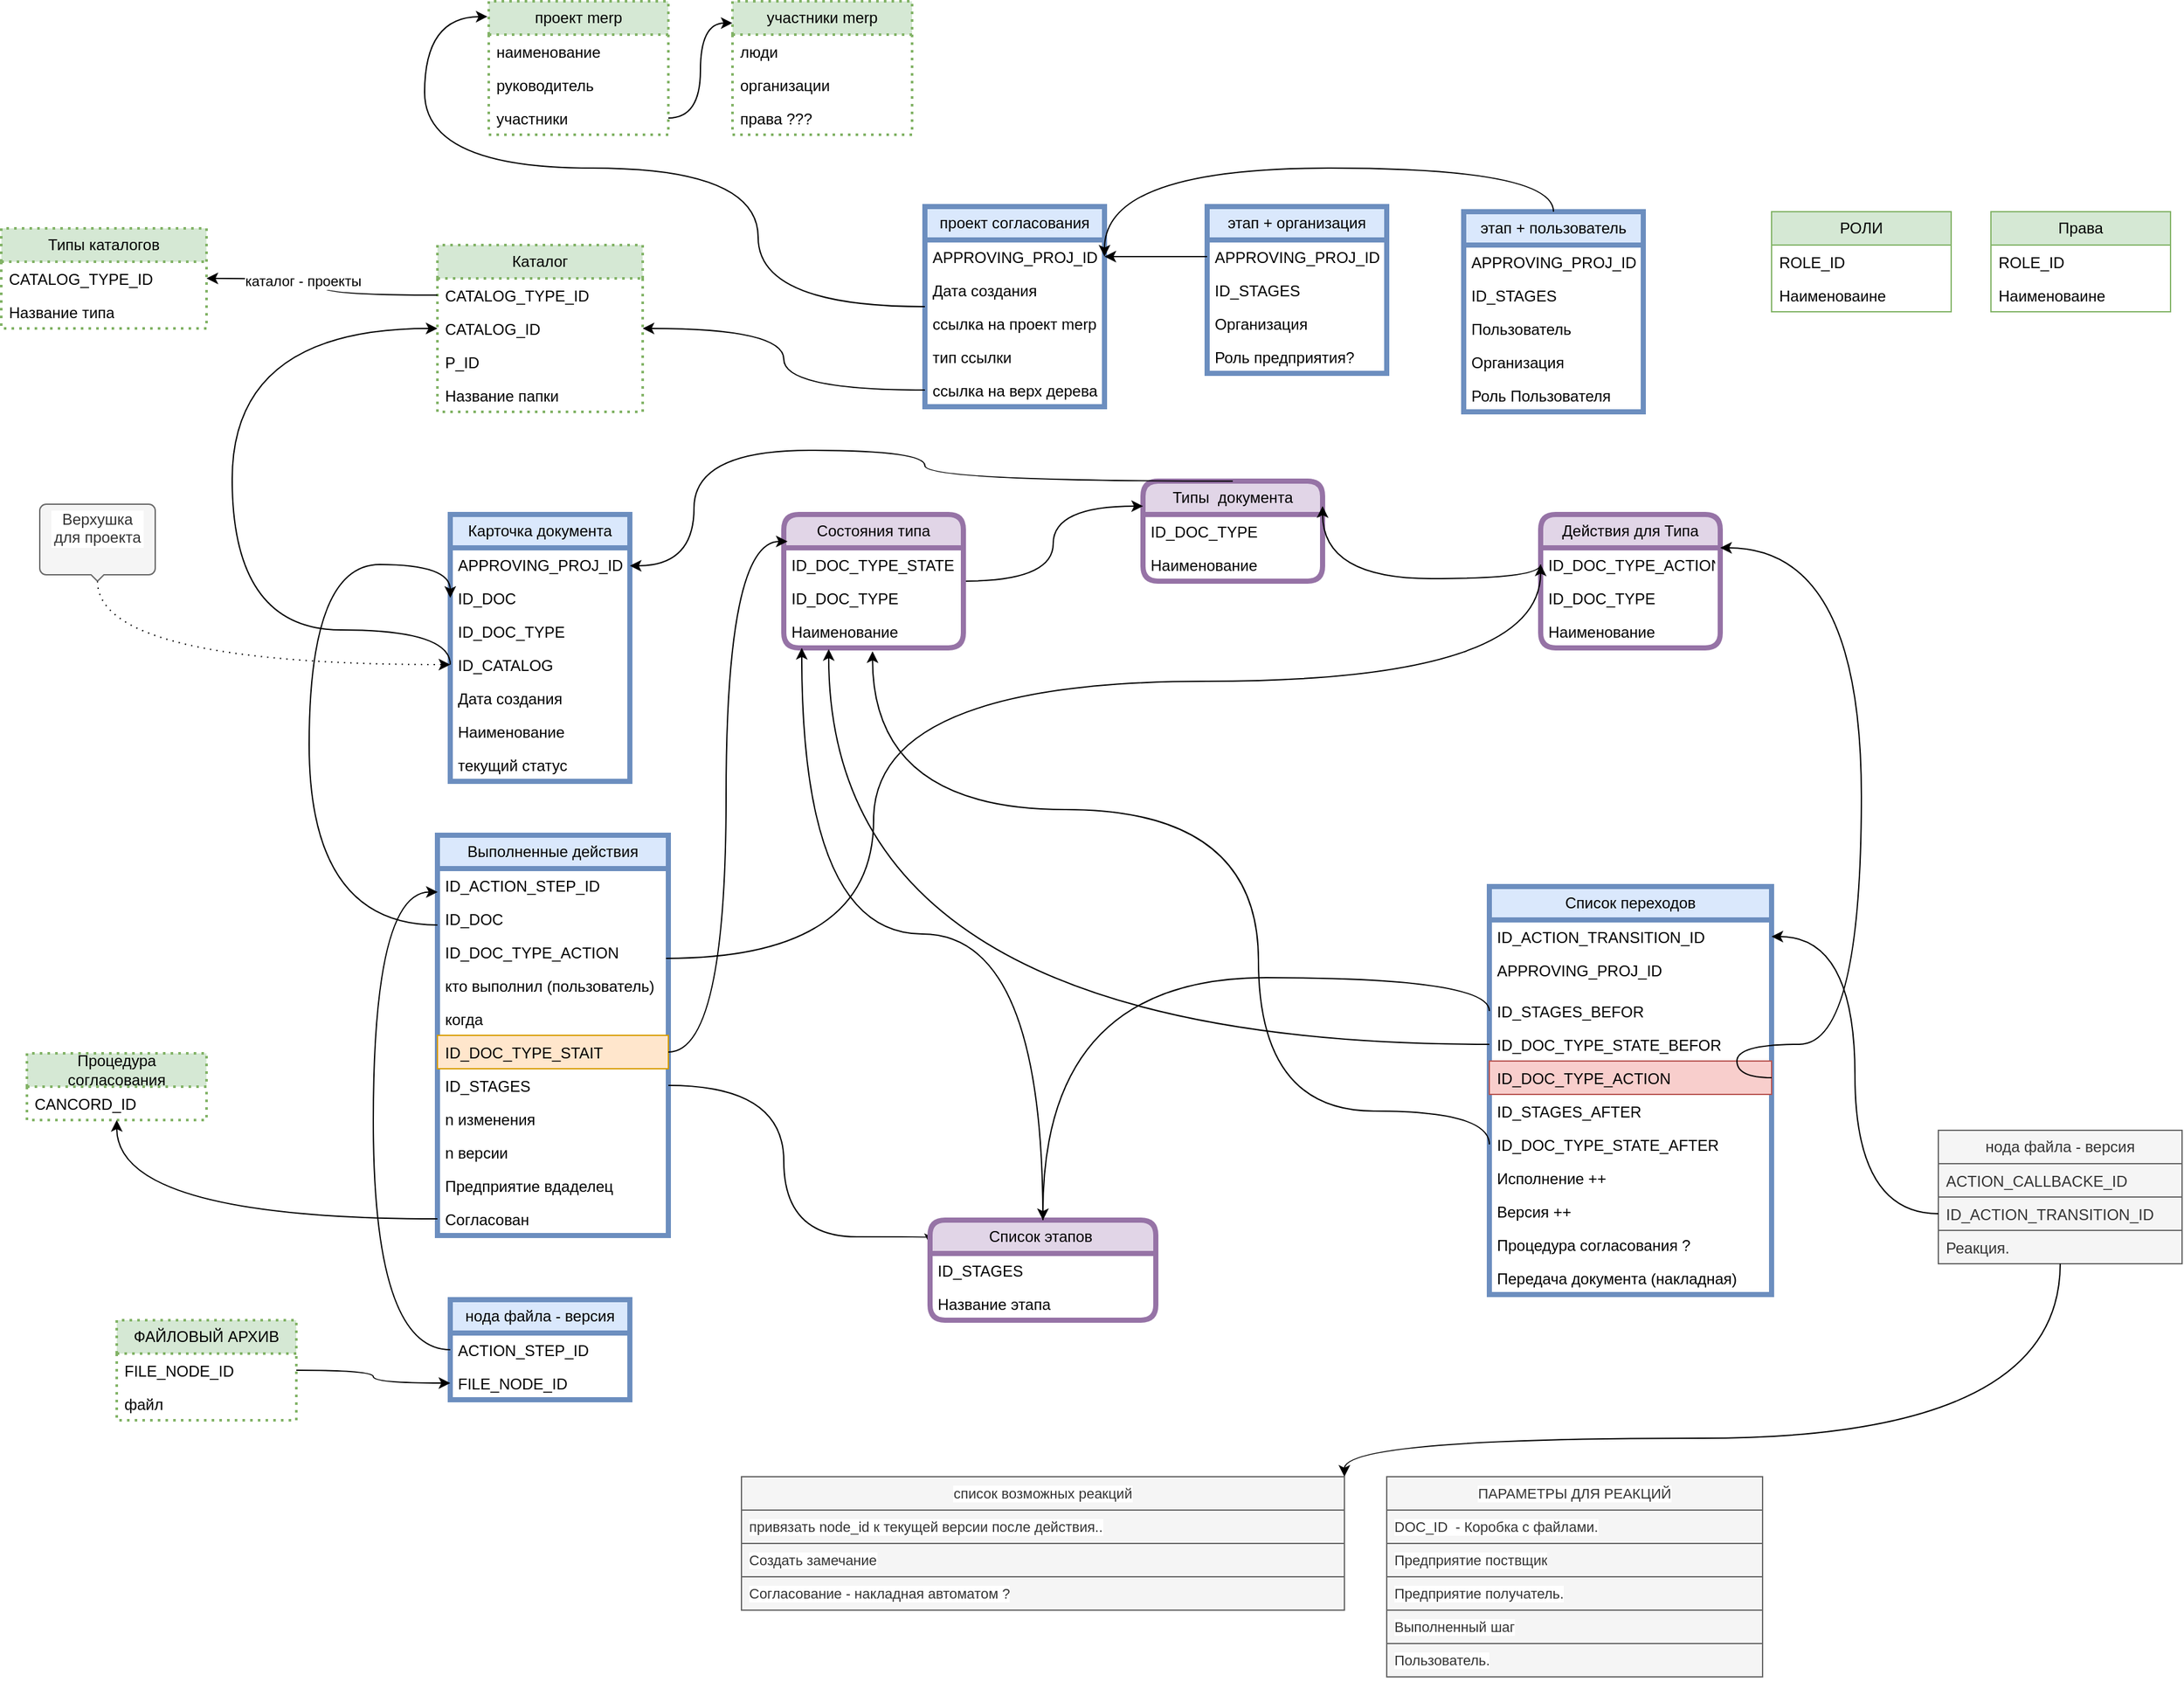 <mxfile version="28.1.0">
  <diagram name="Страница — 1" id="qY-ceY6YsEqjKeT4OjQo">
    <mxGraphModel dx="3615" dy="1526" grid="1" gridSize="10" guides="1" tooltips="1" connect="1" arrows="1" fold="1" page="1" pageScale="1" pageWidth="827" pageHeight="1169" math="0" shadow="0">
      <root>
        <mxCell id="0" />
        <mxCell id="1" parent="0" />
        <mxCell id="eh1QisMZtzwuEmrwzuFO-1" value="проект merp" style="swimlane;fontStyle=0;childLayout=stackLayout;horizontal=1;startSize=26;fillColor=#d5e8d4;horizontalStack=0;resizeParent=1;resizeParentMax=0;resizeLast=0;collapsible=1;marginBottom=0;whiteSpace=wrap;html=1;strokeColor=#82b366;dashed=1;dashPattern=1 2;strokeWidth=2;" parent="1" vertex="1">
          <mxGeometry x="70" y="120" width="140" height="104" as="geometry" />
        </mxCell>
        <mxCell id="eh1QisMZtzwuEmrwzuFO-2" value="наименование" style="text;strokeColor=none;fillColor=none;align=left;verticalAlign=top;spacingLeft=4;spacingRight=4;overflow=hidden;rotatable=0;points=[[0,0.5],[1,0.5]];portConstraint=eastwest;whiteSpace=wrap;html=1;" parent="eh1QisMZtzwuEmrwzuFO-1" vertex="1">
          <mxGeometry y="26" width="140" height="26" as="geometry" />
        </mxCell>
        <mxCell id="eh1QisMZtzwuEmrwzuFO-3" value="руководитель" style="text;strokeColor=none;fillColor=none;align=left;verticalAlign=top;spacingLeft=4;spacingRight=4;overflow=hidden;rotatable=0;points=[[0,0.5],[1,0.5]];portConstraint=eastwest;whiteSpace=wrap;html=1;" parent="eh1QisMZtzwuEmrwzuFO-1" vertex="1">
          <mxGeometry y="52" width="140" height="26" as="geometry" />
        </mxCell>
        <mxCell id="eh1QisMZtzwuEmrwzuFO-4" value="&lt;div&gt;участники&lt;/div&gt;&lt;div&gt;&lt;br&gt;&lt;/div&gt;" style="text;strokeColor=none;fillColor=none;align=left;verticalAlign=top;spacingLeft=4;spacingRight=4;overflow=hidden;rotatable=0;points=[[0,0.5],[1,0.5]];portConstraint=eastwest;whiteSpace=wrap;html=1;" parent="eh1QisMZtzwuEmrwzuFO-1" vertex="1">
          <mxGeometry y="78" width="140" height="26" as="geometry" />
        </mxCell>
        <mxCell id="eh1QisMZtzwuEmrwzuFO-5" value="участники merp" style="swimlane;fontStyle=0;childLayout=stackLayout;horizontal=1;startSize=26;fillColor=#d5e8d4;horizontalStack=0;resizeParent=1;resizeParentMax=0;resizeLast=0;collapsible=1;marginBottom=0;whiteSpace=wrap;html=1;strokeColor=#82b366;dashed=1;dashPattern=1 2;strokeWidth=2;" parent="1" vertex="1">
          <mxGeometry x="260" y="120" width="140" height="104" as="geometry" />
        </mxCell>
        <mxCell id="eh1QisMZtzwuEmrwzuFO-6" value="люди" style="text;strokeColor=none;fillColor=none;align=left;verticalAlign=top;spacingLeft=4;spacingRight=4;overflow=hidden;rotatable=0;points=[[0,0.5],[1,0.5]];portConstraint=eastwest;whiteSpace=wrap;html=1;" parent="eh1QisMZtzwuEmrwzuFO-5" vertex="1">
          <mxGeometry y="26" width="140" height="26" as="geometry" />
        </mxCell>
        <mxCell id="eh1QisMZtzwuEmrwzuFO-7" value="организации" style="text;strokeColor=none;fillColor=none;align=left;verticalAlign=top;spacingLeft=4;spacingRight=4;overflow=hidden;rotatable=0;points=[[0,0.5],[1,0.5]];portConstraint=eastwest;whiteSpace=wrap;html=1;" parent="eh1QisMZtzwuEmrwzuFO-5" vertex="1">
          <mxGeometry y="52" width="140" height="26" as="geometry" />
        </mxCell>
        <mxCell id="eh1QisMZtzwuEmrwzuFO-8" value="права ???" style="text;strokeColor=none;fillColor=none;align=left;verticalAlign=top;spacingLeft=4;spacingRight=4;overflow=hidden;rotatable=0;points=[[0,0.5],[1,0.5]];portConstraint=eastwest;whiteSpace=wrap;html=1;" parent="eh1QisMZtzwuEmrwzuFO-5" vertex="1">
          <mxGeometry y="78" width="140" height="26" as="geometry" />
        </mxCell>
        <mxCell id="eh1QisMZtzwuEmrwzuFO-9" style="edgeStyle=orthogonalEdgeStyle;rounded=0;orthogonalLoop=1;jettySize=auto;html=1;entryX=0;entryY=0.163;entryDx=0;entryDy=0;entryPerimeter=0;curved=1;" parent="1" source="eh1QisMZtzwuEmrwzuFO-4" target="eh1QisMZtzwuEmrwzuFO-5" edge="1">
          <mxGeometry relative="1" as="geometry" />
        </mxCell>
        <mxCell id="eh1QisMZtzwuEmrwzuFO-10" value="проект согласования" style="swimlane;fontStyle=0;childLayout=stackLayout;horizontal=1;startSize=26;fillColor=#dae8fc;horizontalStack=0;resizeParent=1;resizeParentMax=0;resizeLast=0;collapsible=1;marginBottom=0;whiteSpace=wrap;html=1;strokeColor=#6c8ebf;strokeWidth=4;" parent="1" vertex="1">
          <mxGeometry x="410" y="280" width="140" height="156" as="geometry" />
        </mxCell>
        <mxCell id="eh1QisMZtzwuEmrwzuFO-112" value="APPROVING_PROJ_ID" style="text;strokeColor=none;fillColor=none;align=left;verticalAlign=top;spacingLeft=4;spacingRight=4;overflow=hidden;rotatable=0;points=[[0,0.5],[1,0.5]];portConstraint=eastwest;whiteSpace=wrap;html=1;" parent="eh1QisMZtzwuEmrwzuFO-10" vertex="1">
          <mxGeometry y="26" width="140" height="26" as="geometry" />
        </mxCell>
        <mxCell id="eh1QisMZtzwuEmrwzuFO-11" value="Дата создания" style="text;strokeColor=none;fillColor=none;align=left;verticalAlign=top;spacingLeft=4;spacingRight=4;overflow=hidden;rotatable=0;points=[[0,0.5],[1,0.5]];portConstraint=eastwest;whiteSpace=wrap;html=1;" parent="eh1QisMZtzwuEmrwzuFO-10" vertex="1">
          <mxGeometry y="52" width="140" height="26" as="geometry" />
        </mxCell>
        <mxCell id="eh1QisMZtzwuEmrwzuFO-12" value="ссылка на проект merp" style="text;strokeColor=none;fillColor=none;align=left;verticalAlign=top;spacingLeft=4;spacingRight=4;overflow=hidden;rotatable=0;points=[[0,0.5],[1,0.5]];portConstraint=eastwest;whiteSpace=wrap;html=1;" parent="eh1QisMZtzwuEmrwzuFO-10" vertex="1">
          <mxGeometry y="78" width="140" height="26" as="geometry" />
        </mxCell>
        <mxCell id="eh1QisMZtzwuEmrwzuFO-13" value="тип ссылки" style="text;strokeColor=none;fillColor=none;align=left;verticalAlign=top;spacingLeft=4;spacingRight=4;overflow=hidden;rotatable=0;points=[[0,0.5],[1,0.5]];portConstraint=eastwest;whiteSpace=wrap;html=1;" parent="eh1QisMZtzwuEmrwzuFO-10" vertex="1">
          <mxGeometry y="104" width="140" height="26" as="geometry" />
        </mxCell>
        <mxCell id="eh1QisMZtzwuEmrwzuFO-20" value="ссылка на верх дерева" style="text;strokeColor=none;fillColor=none;align=left;verticalAlign=top;spacingLeft=4;spacingRight=4;overflow=hidden;rotatable=0;points=[[0,0.5],[1,0.5]];portConstraint=eastwest;whiteSpace=wrap;html=1;" parent="eh1QisMZtzwuEmrwzuFO-10" vertex="1">
          <mxGeometry y="130" width="140" height="26" as="geometry" />
        </mxCell>
        <mxCell id="eh1QisMZtzwuEmrwzuFO-14" style="edgeStyle=orthogonalEdgeStyle;shape=connector;curved=1;rounded=0;orthogonalLoop=1;jettySize=auto;html=1;entryX=-0.007;entryY=0.115;entryDx=0;entryDy=0;entryPerimeter=0;strokeColor=default;align=center;verticalAlign=middle;fontFamily=Helvetica;fontSize=11;fontColor=default;labelBackgroundColor=default;endArrow=classic;" parent="1" source="eh1QisMZtzwuEmrwzuFO-10" target="eh1QisMZtzwuEmrwzuFO-1" edge="1">
          <mxGeometry relative="1" as="geometry">
            <Array as="points">
              <mxPoint x="280" y="250" />
              <mxPoint x="20" y="250" />
              <mxPoint x="20" y="132" />
            </Array>
          </mxGeometry>
        </mxCell>
        <mxCell id="eh1QisMZtzwuEmrwzuFO-15" value="&lt;div&gt;Каталог&lt;/div&gt;" style="swimlane;fontStyle=0;childLayout=stackLayout;horizontal=1;startSize=26;fillColor=#d5e8d4;horizontalStack=0;resizeParent=1;resizeParentMax=0;resizeLast=0;collapsible=1;marginBottom=0;whiteSpace=wrap;html=1;strokeColor=#82b366;dashed=1;dashPattern=1 2;strokeWidth=2;" parent="1" vertex="1">
          <mxGeometry x="30" y="310" width="160" height="130" as="geometry" />
        </mxCell>
        <mxCell id="eh1QisMZtzwuEmrwzuFO-16" value="CATALOG_TYPE_ID" style="text;strokeColor=none;fillColor=none;align=left;verticalAlign=top;spacingLeft=4;spacingRight=4;overflow=hidden;rotatable=0;points=[[0,0.5],[1,0.5]];portConstraint=eastwest;whiteSpace=wrap;html=1;" parent="eh1QisMZtzwuEmrwzuFO-15" vertex="1">
          <mxGeometry y="26" width="160" height="26" as="geometry" />
        </mxCell>
        <mxCell id="eh1QisMZtzwuEmrwzuFO-17" value="CATALOG_ID" style="text;strokeColor=none;fillColor=none;align=left;verticalAlign=top;spacingLeft=4;spacingRight=4;overflow=hidden;rotatable=0;points=[[0,0.5],[1,0.5]];portConstraint=eastwest;whiteSpace=wrap;html=1;" parent="eh1QisMZtzwuEmrwzuFO-15" vertex="1">
          <mxGeometry y="52" width="160" height="26" as="geometry" />
        </mxCell>
        <mxCell id="eh1QisMZtzwuEmrwzuFO-18" value="P_ID" style="text;strokeColor=none;fillColor=none;align=left;verticalAlign=top;spacingLeft=4;spacingRight=4;overflow=hidden;rotatable=0;points=[[0,0.5],[1,0.5]];portConstraint=eastwest;whiteSpace=wrap;html=1;" parent="eh1QisMZtzwuEmrwzuFO-15" vertex="1">
          <mxGeometry y="78" width="160" height="26" as="geometry" />
        </mxCell>
        <mxCell id="eh1QisMZtzwuEmrwzuFO-19" value="Название папки" style="text;strokeColor=none;fillColor=none;align=left;verticalAlign=top;spacingLeft=4;spacingRight=4;overflow=hidden;rotatable=0;points=[[0,0.5],[1,0.5]];portConstraint=eastwest;whiteSpace=wrap;html=1;" parent="eh1QisMZtzwuEmrwzuFO-15" vertex="1">
          <mxGeometry y="104" width="160" height="26" as="geometry" />
        </mxCell>
        <mxCell id="eh1QisMZtzwuEmrwzuFO-21" style="edgeStyle=orthogonalEdgeStyle;shape=connector;curved=1;rounded=0;orthogonalLoop=1;jettySize=auto;html=1;strokeColor=default;align=center;verticalAlign=middle;fontFamily=Helvetica;fontSize=11;fontColor=default;labelBackgroundColor=default;endArrow=classic;" parent="1" source="eh1QisMZtzwuEmrwzuFO-20" target="eh1QisMZtzwuEmrwzuFO-17" edge="1">
          <mxGeometry relative="1" as="geometry" />
        </mxCell>
        <mxCell id="eh1QisMZtzwuEmrwzuFO-22" value="Карточка документа" style="swimlane;fontStyle=0;childLayout=stackLayout;horizontal=1;startSize=26;fillColor=#dae8fc;horizontalStack=0;resizeParent=1;resizeParentMax=0;resizeLast=0;collapsible=1;marginBottom=0;whiteSpace=wrap;html=1;strokeColor=#6c8ebf;rounded=0;shadow=0;glass=0;strokeWidth=4;" parent="1" vertex="1">
          <mxGeometry x="40" y="520" width="140" height="208" as="geometry" />
        </mxCell>
        <mxCell id="eh1QisMZtzwuEmrwzuFO-113" value="APPROVING_PROJ_ID" style="text;strokeColor=none;fillColor=none;align=left;verticalAlign=top;spacingLeft=4;spacingRight=4;overflow=hidden;rotatable=0;points=[[0,0.5],[1,0.5]];portConstraint=eastwest;whiteSpace=wrap;html=1;" parent="eh1QisMZtzwuEmrwzuFO-22" vertex="1">
          <mxGeometry y="26" width="140" height="26" as="geometry" />
        </mxCell>
        <mxCell id="eh1QisMZtzwuEmrwzuFO-86" value="&lt;div&gt;ID_DOC&lt;/div&gt;&lt;div&gt;&lt;br&gt;&lt;/div&gt;" style="text;strokeColor=none;fillColor=none;align=left;verticalAlign=top;spacingLeft=4;spacingRight=4;overflow=hidden;rotatable=0;points=[[0,0.5],[1,0.5]];portConstraint=eastwest;whiteSpace=wrap;html=1;" parent="eh1QisMZtzwuEmrwzuFO-22" vertex="1">
          <mxGeometry y="52" width="140" height="26" as="geometry" />
        </mxCell>
        <mxCell id="eh1QisMZtzwuEmrwzuFO-88" value="&lt;div&gt;ID_DOC_TYPE&lt;/div&gt;&lt;div&gt;&lt;br&gt;&lt;/div&gt;" style="text;strokeColor=none;fillColor=none;align=left;verticalAlign=top;spacingLeft=4;spacingRight=4;overflow=hidden;rotatable=0;points=[[0,0.5],[1,0.5]];portConstraint=eastwest;whiteSpace=wrap;html=1;" parent="eh1QisMZtzwuEmrwzuFO-22" vertex="1">
          <mxGeometry y="78" width="140" height="26" as="geometry" />
        </mxCell>
        <mxCell id="eh1QisMZtzwuEmrwzuFO-24" value="ID_CATALOG" style="text;strokeColor=none;fillColor=none;align=left;verticalAlign=top;spacingLeft=4;spacingRight=4;overflow=hidden;rotatable=0;points=[[0,0.5],[1,0.5]];portConstraint=eastwest;whiteSpace=wrap;html=1;" parent="eh1QisMZtzwuEmrwzuFO-22" vertex="1">
          <mxGeometry y="104" width="140" height="26" as="geometry" />
        </mxCell>
        <mxCell id="eh1QisMZtzwuEmrwzuFO-23" value="Дата создания" style="text;strokeColor=none;fillColor=none;align=left;verticalAlign=top;spacingLeft=4;spacingRight=4;overflow=hidden;rotatable=0;points=[[0,0.5],[1,0.5]];portConstraint=eastwest;whiteSpace=wrap;html=1;" parent="eh1QisMZtzwuEmrwzuFO-22" vertex="1">
          <mxGeometry y="130" width="140" height="26" as="geometry" />
        </mxCell>
        <mxCell id="eh1QisMZtzwuEmrwzuFO-25" value="Наименование" style="text;strokeColor=none;fillColor=none;align=left;verticalAlign=top;spacingLeft=4;spacingRight=4;overflow=hidden;rotatable=0;points=[[0,0.5],[1,0.5]];portConstraint=eastwest;whiteSpace=wrap;html=1;" parent="eh1QisMZtzwuEmrwzuFO-22" vertex="1">
          <mxGeometry y="156" width="140" height="26" as="geometry" />
        </mxCell>
        <mxCell id="eh1QisMZtzwuEmrwzuFO-26" value="&lt;div&gt;текущий статус&lt;/div&gt;&lt;div&gt;&lt;br&gt;&lt;/div&gt;" style="text;strokeColor=none;fillColor=none;align=left;verticalAlign=top;spacingLeft=4;spacingRight=4;overflow=hidden;rotatable=0;points=[[0,0.5],[1,0.5]];portConstraint=eastwest;whiteSpace=wrap;html=1;" parent="eh1QisMZtzwuEmrwzuFO-22" vertex="1">
          <mxGeometry y="182" width="140" height="26" as="geometry" />
        </mxCell>
        <mxCell id="eh1QisMZtzwuEmrwzuFO-28" value="Типы&amp;nbsp; документа" style="swimlane;fontStyle=0;childLayout=stackLayout;horizontal=1;startSize=26;fillColor=#e1d5e7;horizontalStack=0;resizeParent=1;resizeParentMax=0;resizeLast=0;collapsible=1;marginBottom=0;whiteSpace=wrap;html=1;strokeColor=#9673a6;rounded=1;strokeWidth=4;" parent="1" vertex="1">
          <mxGeometry x="580" y="494" width="140" height="78" as="geometry" />
        </mxCell>
        <mxCell id="eh1QisMZtzwuEmrwzuFO-87" value="&lt;div&gt;ID_DOC_TYPE&lt;/div&gt;&lt;div&gt;&lt;br&gt;&lt;/div&gt;" style="text;strokeColor=none;fillColor=none;align=left;verticalAlign=top;spacingLeft=4;spacingRight=4;overflow=hidden;rotatable=0;points=[[0,0.5],[1,0.5]];portConstraint=eastwest;whiteSpace=wrap;html=1;" parent="eh1QisMZtzwuEmrwzuFO-28" vertex="1">
          <mxGeometry y="26" width="140" height="26" as="geometry" />
        </mxCell>
        <mxCell id="eh1QisMZtzwuEmrwzuFO-30" value="Наименование" style="text;strokeColor=none;fillColor=none;align=left;verticalAlign=top;spacingLeft=4;spacingRight=4;overflow=hidden;rotatable=0;points=[[0,0.5],[1,0.5]];portConstraint=eastwest;whiteSpace=wrap;html=1;" parent="eh1QisMZtzwuEmrwzuFO-28" vertex="1">
          <mxGeometry y="52" width="140" height="26" as="geometry" />
        </mxCell>
        <mxCell id="eh1QisMZtzwuEmrwzuFO-34" value="Действия для Типа" style="swimlane;fontStyle=0;childLayout=stackLayout;horizontal=1;startSize=26;fillColor=#e1d5e7;horizontalStack=0;resizeParent=1;resizeParentMax=0;resizeLast=0;collapsible=1;marginBottom=0;whiteSpace=wrap;html=1;strokeColor=#9673a6;rounded=1;strokeWidth=4;" parent="1" vertex="1">
          <mxGeometry x="890" y="520" width="140" height="104" as="geometry" />
        </mxCell>
        <mxCell id="eh1QisMZtzwuEmrwzuFO-35" value="ID_DOC_TYPE_ACTION" style="text;strokeColor=none;fillColor=none;align=left;verticalAlign=top;spacingLeft=4;spacingRight=4;overflow=hidden;rotatable=0;points=[[0,0.5],[1,0.5]];portConstraint=eastwest;whiteSpace=wrap;html=1;" parent="eh1QisMZtzwuEmrwzuFO-34" vertex="1">
          <mxGeometry y="26" width="140" height="26" as="geometry" />
        </mxCell>
        <mxCell id="eh1QisMZtzwuEmrwzuFO-89" value="&lt;div&gt;ID_DOC_TYPE&lt;/div&gt;&lt;div&gt;&lt;br&gt;&lt;/div&gt;" style="text;align=left;verticalAlign=top;spacingLeft=4;spacingRight=4;overflow=hidden;rotatable=0;points=[[0,0.5],[1,0.5]];portConstraint=eastwest;whiteSpace=wrap;html=1;" parent="eh1QisMZtzwuEmrwzuFO-34" vertex="1">
          <mxGeometry y="52" width="140" height="26" as="geometry" />
        </mxCell>
        <mxCell id="eh1QisMZtzwuEmrwzuFO-36" value="Наименование" style="text;strokeColor=none;fillColor=none;align=left;verticalAlign=top;spacingLeft=4;spacingRight=4;overflow=hidden;rotatable=0;points=[[0,0.5],[1,0.5]];portConstraint=eastwest;whiteSpace=wrap;html=1;" parent="eh1QisMZtzwuEmrwzuFO-34" vertex="1">
          <mxGeometry y="78" width="140" height="26" as="geometry" />
        </mxCell>
        <mxCell id="eh1QisMZtzwuEmrwzuFO-37" style="edgeStyle=orthogonalEdgeStyle;shape=connector;curved=1;rounded=0;orthogonalLoop=1;jettySize=auto;html=1;entryX=1;entryY=0.25;entryDx=0;entryDy=0;strokeColor=default;align=center;verticalAlign=middle;fontFamily=Helvetica;fontSize=11;fontColor=default;labelBackgroundColor=default;endArrow=classic;exitX=0;exitY=0.5;exitDx=0;exitDy=0;" parent="1" source="eh1QisMZtzwuEmrwzuFO-35" target="eh1QisMZtzwuEmrwzuFO-28" edge="1">
          <mxGeometry relative="1" as="geometry">
            <Array as="points">
              <mxPoint x="890" y="570" />
              <mxPoint x="720" y="570" />
            </Array>
          </mxGeometry>
        </mxCell>
        <mxCell id="eh1QisMZtzwuEmrwzuFO-38" style="edgeStyle=orthogonalEdgeStyle;shape=connector;curved=1;rounded=0;orthogonalLoop=1;jettySize=auto;html=1;strokeColor=default;align=center;verticalAlign=middle;fontFamily=Helvetica;fontSize=11;fontColor=default;labelBackgroundColor=default;endArrow=classic;exitX=0.5;exitY=0;exitDx=0;exitDy=0;" parent="1" source="eh1QisMZtzwuEmrwzuFO-28" edge="1">
          <mxGeometry relative="1" as="geometry">
            <mxPoint x="180" y="560" as="targetPoint" />
            <Array as="points">
              <mxPoint x="410" y="470" />
              <mxPoint x="230" y="470" />
              <mxPoint x="230" y="560" />
            </Array>
          </mxGeometry>
        </mxCell>
        <mxCell id="eh1QisMZtzwuEmrwzuFO-39" value="список возможных реакций" style="swimlane;fontStyle=0;childLayout=stackLayout;horizontal=1;startSize=26;fillColor=#f5f5f5;horizontalStack=0;resizeParent=1;resizeParentMax=0;resizeLast=0;collapsible=1;marginBottom=0;whiteSpace=wrap;html=1;fontFamily=Helvetica;fontSize=11;labelBackgroundColor=default;strokeColor=#666666;fontColor=#333333;" parent="1" vertex="1">
          <mxGeometry x="267" y="1270" width="470" height="104" as="geometry" />
        </mxCell>
        <mxCell id="eh1QisMZtzwuEmrwzuFO-40" value="привязать node_id к текущей версии после действия.." style="text;strokeColor=#666666;fillColor=#f5f5f5;align=left;verticalAlign=top;spacingLeft=4;spacingRight=4;overflow=hidden;rotatable=0;points=[[0,0.5],[1,0.5]];portConstraint=eastwest;whiteSpace=wrap;html=1;fontFamily=Helvetica;fontSize=11;fontColor=#333333;labelBackgroundColor=default;" parent="eh1QisMZtzwuEmrwzuFO-39" vertex="1">
          <mxGeometry y="26" width="470" height="26" as="geometry" />
        </mxCell>
        <mxCell id="eh1QisMZtzwuEmrwzuFO-41" value="Создать замечание" style="text;strokeColor=#666666;fillColor=#f5f5f5;align=left;verticalAlign=top;spacingLeft=4;spacingRight=4;overflow=hidden;rotatable=0;points=[[0,0.5],[1,0.5]];portConstraint=eastwest;whiteSpace=wrap;html=1;fontFamily=Helvetica;fontSize=11;fontColor=#333333;labelBackgroundColor=default;" parent="eh1QisMZtzwuEmrwzuFO-39" vertex="1">
          <mxGeometry y="52" width="470" height="26" as="geometry" />
        </mxCell>
        <mxCell id="eh1QisMZtzwuEmrwzuFO-42" value="Согласование - накладная автоматом ?" style="text;strokeColor=#666666;fillColor=#f5f5f5;align=left;verticalAlign=top;spacingLeft=4;spacingRight=4;overflow=hidden;rotatable=0;points=[[0,0.5],[1,0.5]];portConstraint=eastwest;whiteSpace=wrap;html=1;fontFamily=Helvetica;fontSize=11;fontColor=#333333;labelBackgroundColor=default;" parent="eh1QisMZtzwuEmrwzuFO-39" vertex="1">
          <mxGeometry y="78" width="470" height="26" as="geometry" />
        </mxCell>
        <mxCell id="eh1QisMZtzwuEmrwzuFO-43" value="Выполненные действия" style="swimlane;fontStyle=0;childLayout=stackLayout;horizontal=1;startSize=26;fillColor=#dae8fc;horizontalStack=0;resizeParent=1;resizeParentMax=0;resizeLast=0;collapsible=1;marginBottom=0;whiteSpace=wrap;html=1;strokeColor=#6c8ebf;strokeWidth=4;" parent="1" vertex="1">
          <mxGeometry x="30" y="770" width="180" height="312" as="geometry" />
        </mxCell>
        <mxCell id="eh1QisMZtzwuEmrwzuFO-95" value="&lt;div&gt;ID_ACTION_STEP_ID&lt;/div&gt;&lt;div&gt;&lt;br&gt;&lt;/div&gt;&lt;div&gt;&lt;br&gt;&lt;br&gt;&lt;/div&gt;" style="text;strokeColor=none;fillColor=none;align=left;verticalAlign=top;spacingLeft=4;spacingRight=4;overflow=hidden;rotatable=0;points=[[0,0.5],[1,0.5]];portConstraint=eastwest;whiteSpace=wrap;html=1;" parent="eh1QisMZtzwuEmrwzuFO-43" vertex="1">
          <mxGeometry y="26" width="180" height="26" as="geometry" />
        </mxCell>
        <mxCell id="eh1QisMZtzwuEmrwzuFO-44" value="&lt;div&gt;ID_DOC&lt;/div&gt;&lt;div&gt;&lt;br&gt;&lt;br&gt;&lt;/div&gt;" style="text;strokeColor=none;fillColor=none;align=left;verticalAlign=top;spacingLeft=4;spacingRight=4;overflow=hidden;rotatable=0;points=[[0,0.5],[1,0.5]];portConstraint=eastwest;whiteSpace=wrap;html=1;" parent="eh1QisMZtzwuEmrwzuFO-43" vertex="1">
          <mxGeometry y="52" width="180" height="26" as="geometry" />
        </mxCell>
        <mxCell id="eh1QisMZtzwuEmrwzuFO-45" value="ID_DOC_TYPE_ACTION" style="text;strokeColor=none;fillColor=none;align=left;verticalAlign=top;spacingLeft=4;spacingRight=4;overflow=hidden;rotatable=0;points=[[0,0.5],[1,0.5]];portConstraint=eastwest;whiteSpace=wrap;html=1;" parent="eh1QisMZtzwuEmrwzuFO-43" vertex="1">
          <mxGeometry y="78" width="180" height="26" as="geometry" />
        </mxCell>
        <mxCell id="eh1QisMZtzwuEmrwzuFO-46" value="кто выполнил (пользователь)" style="text;strokeColor=none;fillColor=none;align=left;verticalAlign=top;spacingLeft=4;spacingRight=4;overflow=hidden;rotatable=0;points=[[0,0.5],[1,0.5]];portConstraint=eastwest;whiteSpace=wrap;html=1;" parent="eh1QisMZtzwuEmrwzuFO-43" vertex="1">
          <mxGeometry y="104" width="180" height="26" as="geometry" />
        </mxCell>
        <mxCell id="eh1QisMZtzwuEmrwzuFO-47" value="когда" style="text;strokeColor=none;fillColor=none;align=left;verticalAlign=top;spacingLeft=4;spacingRight=4;overflow=hidden;rotatable=0;points=[[0,0.5],[1,0.5]];portConstraint=eastwest;whiteSpace=wrap;html=1;" parent="eh1QisMZtzwuEmrwzuFO-43" vertex="1">
          <mxGeometry y="130" width="180" height="26" as="geometry" />
        </mxCell>
        <mxCell id="eh1QisMZtzwuEmrwzuFO-50" value="&lt;div&gt;ID_DOC_TYPE_STAIT&lt;/div&gt;&lt;div&gt;&lt;br&gt;&lt;br&gt;&lt;br&gt;&lt;/div&gt;" style="text;strokeColor=#d79b00;fillColor=#ffe6cc;align=left;verticalAlign=top;spacingLeft=4;spacingRight=4;overflow=hidden;rotatable=0;points=[[0,0.5],[1,0.5]];portConstraint=eastwest;whiteSpace=wrap;html=1;" parent="eh1QisMZtzwuEmrwzuFO-43" vertex="1">
          <mxGeometry y="156" width="180" height="26" as="geometry" />
        </mxCell>
        <mxCell id="eh1QisMZtzwuEmrwzuFO-51" value="ID_&lt;span style=&quot;white-space: pre-wrap;&quot;&gt;&lt;/span&gt;&lt;span style=&quot;white-space: pre-wrap;&quot; data-src-align=&quot;0:5&quot; class=&quot;aNeGP0gI0B9AV8JaHPyH&quot;&gt;STAGES&lt;/span&gt;" style="text;strokeColor=none;fillColor=none;align=left;verticalAlign=top;spacingLeft=4;spacingRight=4;overflow=hidden;rotatable=0;points=[[0,0.5],[1,0.5]];portConstraint=eastwest;whiteSpace=wrap;html=1;" parent="eh1QisMZtzwuEmrwzuFO-43" vertex="1">
          <mxGeometry y="182" width="180" height="26" as="geometry" />
        </mxCell>
        <mxCell id="eh1QisMZtzwuEmrwzuFO-49" value="&lt;div&gt;n изменения&lt;/div&gt;&lt;div&gt;&lt;br&gt;&lt;/div&gt;" style="text;strokeColor=none;fillColor=none;align=left;verticalAlign=top;spacingLeft=4;spacingRight=4;overflow=hidden;rotatable=0;points=[[0,0.5],[1,0.5]];portConstraint=eastwest;whiteSpace=wrap;html=1;" parent="eh1QisMZtzwuEmrwzuFO-43" vertex="1">
          <mxGeometry y="208" width="180" height="26" as="geometry" />
        </mxCell>
        <mxCell id="eh1QisMZtzwuEmrwzuFO-52" value="&lt;div&gt;n версии&lt;/div&gt;&lt;div&gt;&lt;br&gt;&lt;/div&gt;" style="text;strokeColor=none;fillColor=none;align=left;verticalAlign=top;spacingLeft=4;spacingRight=4;overflow=hidden;rotatable=0;points=[[0,0.5],[1,0.5]];portConstraint=eastwest;whiteSpace=wrap;html=1;" parent="eh1QisMZtzwuEmrwzuFO-43" vertex="1">
          <mxGeometry y="234" width="180" height="26" as="geometry" />
        </mxCell>
        <mxCell id="BDa7GpOLrgffVbVPLHAN-5" value="Предприятие вдаделец" style="text;strokeColor=none;fillColor=none;align=left;verticalAlign=top;spacingLeft=4;spacingRight=4;overflow=hidden;rotatable=0;points=[[0,0.5],[1,0.5]];portConstraint=eastwest;whiteSpace=wrap;html=1;" vertex="1" parent="eh1QisMZtzwuEmrwzuFO-43">
          <mxGeometry y="260" width="180" height="26" as="geometry" />
        </mxCell>
        <mxCell id="eh1QisMZtzwuEmrwzuFO-83" value="Согласован" style="text;strokeColor=none;fillColor=none;align=left;verticalAlign=top;spacingLeft=4;spacingRight=4;overflow=hidden;rotatable=0;points=[[0,0.5],[1,0.5]];portConstraint=eastwest;whiteSpace=wrap;html=1;" parent="eh1QisMZtzwuEmrwzuFO-43" vertex="1">
          <mxGeometry y="286" width="180" height="26" as="geometry" />
        </mxCell>
        <mxCell id="eh1QisMZtzwuEmrwzuFO-48" style="edgeStyle=orthogonalEdgeStyle;shape=connector;curved=1;rounded=0;orthogonalLoop=1;jettySize=auto;html=1;entryX=0;entryY=0.5;entryDx=0;entryDy=0;strokeColor=default;align=center;verticalAlign=middle;fontFamily=Helvetica;fontSize=11;fontColor=default;labelBackgroundColor=default;endArrow=classic;" parent="1" source="eh1QisMZtzwuEmrwzuFO-44" target="eh1QisMZtzwuEmrwzuFO-86" edge="1">
          <mxGeometry relative="1" as="geometry">
            <Array as="points">
              <mxPoint x="-70" y="840" />
              <mxPoint x="-70" y="559" />
            </Array>
          </mxGeometry>
        </mxCell>
        <mxCell id="eh1QisMZtzwuEmrwzuFO-58" style="edgeStyle=orthogonalEdgeStyle;shape=connector;curved=1;rounded=0;orthogonalLoop=1;jettySize=auto;html=1;entryX=0;entryY=0.25;entryDx=0;entryDy=0;strokeColor=default;align=center;verticalAlign=middle;fontFamily=Helvetica;fontSize=11;fontColor=default;labelBackgroundColor=default;endArrow=classic;" parent="1" source="eh1QisMZtzwuEmrwzuFO-55" target="eh1QisMZtzwuEmrwzuFO-28" edge="1">
          <mxGeometry relative="1" as="geometry" />
        </mxCell>
        <mxCell id="eh1QisMZtzwuEmrwzuFO-55" value="&lt;div&gt;Состояния типа&lt;/div&gt;" style="swimlane;fontStyle=0;childLayout=stackLayout;horizontal=1;startSize=26;fillColor=#e1d5e7;horizontalStack=0;resizeParent=1;resizeParentMax=0;resizeLast=0;collapsible=1;marginBottom=0;whiteSpace=wrap;html=1;strokeColor=#9673a6;rounded=1;strokeWidth=4;" parent="1" vertex="1">
          <mxGeometry x="300" y="520" width="140" height="104" as="geometry" />
        </mxCell>
        <mxCell id="eh1QisMZtzwuEmrwzuFO-56" value="&lt;div&gt;ID_DOC_TYPE_&lt;span style=&quot;white-space: pre-wrap;&quot;&gt;&lt;/span&gt;&lt;span style=&quot;white-space: pre-wrap;&quot; data-src-align=&quot;40:9&quot; class=&quot;aNeGP0gI0B9AV8JaHPyH&quot;&gt;STATE&lt;/span&gt;&lt;/div&gt;&lt;div&gt;&lt;br&gt;&lt;br&gt;&lt;/div&gt;" style="text;strokeColor=none;fillColor=none;align=left;verticalAlign=top;spacingLeft=4;spacingRight=4;overflow=hidden;rotatable=0;points=[[0,0.5],[1,0.5]];portConstraint=eastwest;whiteSpace=wrap;html=1;" parent="eh1QisMZtzwuEmrwzuFO-55" vertex="1">
          <mxGeometry y="26" width="140" height="26" as="geometry" />
        </mxCell>
        <mxCell id="eh1QisMZtzwuEmrwzuFO-90" value="&lt;div&gt;ID_DOC_TYPE&lt;/div&gt;&lt;div&gt;&lt;br&gt;&lt;/div&gt;" style="text;align=left;verticalAlign=top;spacingLeft=4;spacingRight=4;overflow=hidden;rotatable=0;points=[[0,0.5],[1,0.5]];portConstraint=eastwest;whiteSpace=wrap;html=1;" parent="eh1QisMZtzwuEmrwzuFO-55" vertex="1">
          <mxGeometry y="52" width="140" height="26" as="geometry" />
        </mxCell>
        <mxCell id="eh1QisMZtzwuEmrwzuFO-57" value="Наименование" style="text;strokeColor=none;fillColor=none;align=left;verticalAlign=top;spacingLeft=4;spacingRight=4;overflow=hidden;rotatable=0;points=[[0,0.5],[1,0.5]];portConstraint=eastwest;whiteSpace=wrap;html=1;" parent="eh1QisMZtzwuEmrwzuFO-55" vertex="1">
          <mxGeometry y="78" width="140" height="26" as="geometry" />
        </mxCell>
        <mxCell id="eh1QisMZtzwuEmrwzuFO-61" style="edgeStyle=orthogonalEdgeStyle;shape=connector;curved=1;rounded=0;orthogonalLoop=1;jettySize=auto;html=1;entryX=0.021;entryY=-0.192;entryDx=0;entryDy=0;entryPerimeter=0;strokeColor=default;align=center;verticalAlign=middle;fontFamily=Helvetica;fontSize=11;fontColor=default;labelBackgroundColor=default;endArrow=classic;" parent="1" source="eh1QisMZtzwuEmrwzuFO-50" target="eh1QisMZtzwuEmrwzuFO-56" edge="1">
          <mxGeometry relative="1" as="geometry" />
        </mxCell>
        <mxCell id="eh1QisMZtzwuEmrwzuFO-62" style="edgeStyle=orthogonalEdgeStyle;shape=connector;curved=1;rounded=0;orthogonalLoop=1;jettySize=auto;html=1;entryX=0;entryY=0.25;entryDx=0;entryDy=0;strokeColor=default;align=center;verticalAlign=middle;fontFamily=Helvetica;fontSize=11;fontColor=default;labelBackgroundColor=default;endArrow=classic;exitX=1;exitY=0.5;exitDx=0;exitDy=0;" parent="1" source="eh1QisMZtzwuEmrwzuFO-51" target="eh1QisMZtzwuEmrwzuFO-53" edge="1">
          <mxGeometry relative="1" as="geometry">
            <Array as="points">
              <mxPoint x="300" y="965" />
              <mxPoint x="300" y="1083" />
            </Array>
          </mxGeometry>
        </mxCell>
        <mxCell id="eh1QisMZtzwuEmrwzuFO-63" style="edgeStyle=orthogonalEdgeStyle;shape=connector;curved=1;rounded=0;orthogonalLoop=1;jettySize=auto;html=1;entryX=0;entryY=0.5;entryDx=0;entryDy=0;strokeColor=default;align=center;verticalAlign=middle;fontFamily=Helvetica;fontSize=11;fontColor=default;labelBackgroundColor=default;endArrow=classic;exitX=0.99;exitY=0.691;exitDx=0;exitDy=0;exitPerimeter=0;" parent="1" source="eh1QisMZtzwuEmrwzuFO-45" target="eh1QisMZtzwuEmrwzuFO-35" edge="1">
          <mxGeometry relative="1" as="geometry">
            <Array as="points">
              <mxPoint x="370" y="866" />
              <mxPoint x="370" y="650" />
              <mxPoint x="890" y="650" />
            </Array>
          </mxGeometry>
        </mxCell>
        <mxCell id="eh1QisMZtzwuEmrwzuFO-64" value="Список переходов" style="swimlane;fontStyle=0;childLayout=stackLayout;horizontal=1;startSize=26;fillColor=#dae8fc;horizontalStack=0;resizeParent=1;resizeParentMax=0;resizeLast=0;collapsible=1;marginBottom=0;whiteSpace=wrap;html=1;strokeColor=#6c8ebf;strokeWidth=4;" parent="1" vertex="1">
          <mxGeometry x="850" y="810" width="220" height="318" as="geometry" />
        </mxCell>
        <mxCell id="eh1QisMZtzwuEmrwzuFO-101" value="&lt;div&gt;ID_ACTION_TRANSITION_ID&lt;/div&gt;&lt;div&gt;&lt;br&gt;&lt;/div&gt;&lt;div&gt;&lt;br&gt;&lt;br&gt;&lt;/div&gt;" style="text;strokeColor=none;fillColor=none;align=left;verticalAlign=top;spacingLeft=4;spacingRight=4;overflow=hidden;rotatable=0;points=[[0,0.5],[1,0.5]];portConstraint=eastwest;whiteSpace=wrap;html=1;" parent="eh1QisMZtzwuEmrwzuFO-64" vertex="1">
          <mxGeometry y="26" width="220" height="26" as="geometry" />
        </mxCell>
        <mxCell id="eh1QisMZtzwuEmrwzuFO-65" value="APPROVING_PROJ_ID" style="text;strokeColor=none;fillColor=none;align=left;verticalAlign=top;spacingLeft=4;spacingRight=4;overflow=hidden;rotatable=0;points=[[0,0.5],[1,0.5]];portConstraint=eastwest;whiteSpace=wrap;html=1;" parent="eh1QisMZtzwuEmrwzuFO-64" vertex="1">
          <mxGeometry y="52" width="220" height="32" as="geometry" />
        </mxCell>
        <mxCell id="eh1QisMZtzwuEmrwzuFO-67" value="ID_&lt;span style=&quot;white-space: pre-wrap;&quot;&gt;&lt;/span&gt;&lt;span style=&quot;white-space: pre-wrap;&quot; data-src-align=&quot;0:5&quot; class=&quot;aNeGP0gI0B9AV8JaHPyH&quot;&gt;STAGES_BEFOR&lt;/span&gt;" style="text;align=left;verticalAlign=top;spacingLeft=4;spacingRight=4;overflow=hidden;rotatable=0;points=[[0,0.5],[1,0.5]];portConstraint=eastwest;whiteSpace=wrap;html=1;" parent="eh1QisMZtzwuEmrwzuFO-64" vertex="1">
          <mxGeometry y="84" width="220" height="26" as="geometry" />
        </mxCell>
        <mxCell id="eh1QisMZtzwuEmrwzuFO-70" value="&lt;div&gt;ID_DOC_TYPE_&lt;span style=&quot;white-space: pre-wrap;&quot;&gt;&lt;/span&gt;&lt;span style=&quot;white-space: pre-wrap;&quot; data-src-align=&quot;40:9&quot; class=&quot;aNeGP0gI0B9AV8JaHPyH&quot;&gt;STATE_BEFOR&lt;/span&gt;&lt;/div&gt;&lt;div&gt;&lt;br&gt;&lt;br&gt;&lt;br&gt;&lt;/div&gt;" style="text;align=left;verticalAlign=top;spacingLeft=4;spacingRight=4;overflow=hidden;rotatable=0;points=[[0,0.5],[1,0.5]];portConstraint=eastwest;whiteSpace=wrap;html=1;" parent="eh1QisMZtzwuEmrwzuFO-64" vertex="1">
          <mxGeometry y="110" width="220" height="26" as="geometry" />
        </mxCell>
        <mxCell id="eh1QisMZtzwuEmrwzuFO-69" value="ID_DOC_TYPE_ACTION" style="text;strokeColor=#b85450;fillColor=#f8cecc;align=left;verticalAlign=top;spacingLeft=4;spacingRight=4;overflow=hidden;rotatable=0;points=[[0,0.5],[1,0.5]];portConstraint=eastwest;whiteSpace=wrap;html=1;" parent="eh1QisMZtzwuEmrwzuFO-64" vertex="1">
          <mxGeometry y="136" width="220" height="26" as="geometry" />
        </mxCell>
        <mxCell id="eh1QisMZtzwuEmrwzuFO-68" value="ID_&lt;span style=&quot;white-space: pre-wrap;&quot;&gt;&lt;/span&gt;&lt;span style=&quot;white-space: pre-wrap;&quot; data-src-align=&quot;0:5&quot; class=&quot;aNeGP0gI0B9AV8JaHPyH&quot;&gt;STAGES_AFTER&lt;/span&gt;" style="text;align=left;verticalAlign=top;spacingLeft=4;spacingRight=4;overflow=hidden;rotatable=0;points=[[0,0.5],[1,0.5]];portConstraint=eastwest;whiteSpace=wrap;html=1;" parent="eh1QisMZtzwuEmrwzuFO-64" vertex="1">
          <mxGeometry y="162" width="220" height="26" as="geometry" />
        </mxCell>
        <mxCell id="eh1QisMZtzwuEmrwzuFO-71" value="&lt;div&gt;ID_DOC_TYPE_&lt;span style=&quot;white-space: pre-wrap;&quot;&gt;&lt;/span&gt;&lt;span style=&quot;white-space: pre-wrap;&quot; data-src-align=&quot;40:9&quot; class=&quot;aNeGP0gI0B9AV8JaHPyH&quot;&gt;STATE_AFTER&lt;/span&gt;&lt;/div&gt;&lt;div&gt;&lt;br&gt;&lt;br&gt;&lt;br&gt;&lt;/div&gt;" style="text;align=left;verticalAlign=top;spacingLeft=4;spacingRight=4;overflow=hidden;rotatable=0;points=[[0,0.5],[1,0.5]];portConstraint=eastwest;whiteSpace=wrap;html=1;" parent="eh1QisMZtzwuEmrwzuFO-64" vertex="1">
          <mxGeometry y="188" width="220" height="26" as="geometry" />
        </mxCell>
        <mxCell id="eh1QisMZtzwuEmrwzuFO-79" value="Исполнение ++" style="text;strokeColor=none;fillColor=none;align=left;verticalAlign=top;spacingLeft=4;spacingRight=4;overflow=hidden;rotatable=0;points=[[0,0.5],[1,0.5]];portConstraint=eastwest;whiteSpace=wrap;html=1;" parent="eh1QisMZtzwuEmrwzuFO-64" vertex="1">
          <mxGeometry y="214" width="220" height="26" as="geometry" />
        </mxCell>
        <mxCell id="eh1QisMZtzwuEmrwzuFO-80" value="Версия ++" style="text;strokeColor=none;fillColor=none;align=left;verticalAlign=top;spacingLeft=4;spacingRight=4;overflow=hidden;rotatable=0;points=[[0,0.5],[1,0.5]];portConstraint=eastwest;whiteSpace=wrap;html=1;" parent="eh1QisMZtzwuEmrwzuFO-64" vertex="1">
          <mxGeometry y="240" width="220" height="26" as="geometry" />
        </mxCell>
        <mxCell id="eh1QisMZtzwuEmrwzuFO-84" value="Процедура согласования ?" style="text;strokeColor=none;fillColor=none;align=left;verticalAlign=top;spacingLeft=4;spacingRight=4;overflow=hidden;rotatable=0;points=[[0,0.5],[1,0.5]];portConstraint=eastwest;whiteSpace=wrap;html=1;" parent="eh1QisMZtzwuEmrwzuFO-64" vertex="1">
          <mxGeometry y="266" width="220" height="26" as="geometry" />
        </mxCell>
        <mxCell id="BDa7GpOLrgffVbVPLHAN-6" value="Передача документа (накладная)" style="text;strokeColor=none;fillColor=none;align=left;verticalAlign=top;spacingLeft=4;spacingRight=4;overflow=hidden;rotatable=0;points=[[0,0.5],[1,0.5]];portConstraint=eastwest;whiteSpace=wrap;html=1;" vertex="1" parent="eh1QisMZtzwuEmrwzuFO-64">
          <mxGeometry y="292" width="220" height="26" as="geometry" />
        </mxCell>
        <mxCell id="eh1QisMZtzwuEmrwzuFO-72" style="edgeStyle=orthogonalEdgeStyle;shape=connector;curved=1;rounded=0;orthogonalLoop=1;jettySize=auto;html=1;entryX=1;entryY=0.25;entryDx=0;entryDy=0;strokeColor=default;align=center;verticalAlign=middle;fontFamily=Helvetica;fontSize=11;fontColor=default;labelBackgroundColor=default;endArrow=classic;exitX=1;exitY=0.5;exitDx=0;exitDy=0;" parent="1" source="eh1QisMZtzwuEmrwzuFO-69" target="eh1QisMZtzwuEmrwzuFO-34" edge="1">
          <mxGeometry relative="1" as="geometry">
            <Array as="points">
              <mxPoint x="1043" y="933" />
              <mxPoint x="1140" y="933" />
              <mxPoint x="1140" y="546" />
            </Array>
          </mxGeometry>
        </mxCell>
        <mxCell id="eh1QisMZtzwuEmrwzuFO-53" value="Список этапов&amp;nbsp;" style="swimlane;fontStyle=0;childLayout=stackLayout;horizontal=1;startSize=26;fillColor=#e1d5e7;horizontalStack=0;resizeParent=1;resizeParentMax=0;resizeLast=0;collapsible=1;marginBottom=0;whiteSpace=wrap;html=1;strokeColor=#9673a6;rounded=1;strokeWidth=4;" parent="1" vertex="1">
          <mxGeometry x="414" y="1070" width="176" height="78" as="geometry" />
        </mxCell>
        <mxCell id="eh1QisMZtzwuEmrwzuFO-102" value="ID_&lt;span style=&quot;white-space: pre-wrap;&quot;&gt;&lt;/span&gt;&lt;span style=&quot;white-space: pre-wrap;&quot; data-src-align=&quot;0:5&quot; class=&quot;aNeGP0gI0B9AV8JaHPyH&quot;&gt;STAGES&lt;/span&gt;" style="text;strokeColor=none;fillColor=none;align=left;verticalAlign=top;spacingLeft=4;spacingRight=4;overflow=hidden;rotatable=0;points=[[0,0.5],[1,0.5]];portConstraint=eastwest;whiteSpace=wrap;html=1;" parent="eh1QisMZtzwuEmrwzuFO-53" vertex="1">
          <mxGeometry y="26" width="176" height="26" as="geometry" />
        </mxCell>
        <mxCell id="eh1QisMZtzwuEmrwzuFO-54" value="Название этапа" style="text;strokeColor=none;fillColor=none;align=left;verticalAlign=top;spacingLeft=4;spacingRight=4;overflow=hidden;rotatable=0;points=[[0,0.5],[1,0.5]];portConstraint=eastwest;whiteSpace=wrap;html=1;" parent="eh1QisMZtzwuEmrwzuFO-53" vertex="1">
          <mxGeometry y="52" width="176" height="26" as="geometry" />
        </mxCell>
        <mxCell id="eh1QisMZtzwuEmrwzuFO-73" style="edgeStyle=orthogonalEdgeStyle;shape=connector;curved=1;rounded=0;orthogonalLoop=1;jettySize=auto;html=1;entryX=0.5;entryY=0;entryDx=0;entryDy=0;strokeColor=default;align=center;verticalAlign=middle;fontFamily=Helvetica;fontSize=11;fontColor=default;labelBackgroundColor=default;endArrow=classic;exitX=0;exitY=0.5;exitDx=0;exitDy=0;" parent="1" source="eh1QisMZtzwuEmrwzuFO-67" target="eh1QisMZtzwuEmrwzuFO-53" edge="1">
          <mxGeometry relative="1" as="geometry">
            <Array as="points">
              <mxPoint x="850" y="881" />
              <mxPoint x="502" y="881" />
            </Array>
          </mxGeometry>
        </mxCell>
        <mxCell id="eh1QisMZtzwuEmrwzuFO-77" value="" style="edgeStyle=orthogonalEdgeStyle;shape=connector;curved=1;rounded=0;orthogonalLoop=1;jettySize=auto;html=1;strokeColor=default;align=center;verticalAlign=middle;fontFamily=Helvetica;fontSize=11;fontColor=default;labelBackgroundColor=default;endArrow=classic;exitX=0;exitY=0.5;exitDx=0;exitDy=0;entryX=0.494;entryY=1.102;entryDx=0;entryDy=0;entryPerimeter=0;" parent="1" source="eh1QisMZtzwuEmrwzuFO-71" target="eh1QisMZtzwuEmrwzuFO-57" edge="1">
          <mxGeometry relative="1" as="geometry">
            <mxPoint x="710" y="1490" as="targetPoint" />
            <mxPoint x="920" y="1795" as="sourcePoint" />
            <Array as="points">
              <mxPoint x="670" y="985" />
              <mxPoint x="670" y="750" />
              <mxPoint x="369" y="750" />
            </Array>
          </mxGeometry>
        </mxCell>
        <mxCell id="eh1QisMZtzwuEmrwzuFO-75" style="edgeStyle=orthogonalEdgeStyle;shape=connector;curved=1;rounded=0;orthogonalLoop=1;jettySize=auto;html=1;strokeColor=default;align=center;verticalAlign=middle;fontFamily=Helvetica;fontSize=11;fontColor=default;labelBackgroundColor=default;endArrow=classic;entryX=0.25;entryY=1.038;entryDx=0;entryDy=0;entryPerimeter=0;" parent="1" source="eh1QisMZtzwuEmrwzuFO-70" target="eh1QisMZtzwuEmrwzuFO-57" edge="1">
          <mxGeometry relative="1" as="geometry">
            <mxPoint x="260" y="670" as="targetPoint" />
          </mxGeometry>
        </mxCell>
        <mxCell id="eh1QisMZtzwuEmrwzuFO-76" style="edgeStyle=orthogonalEdgeStyle;shape=connector;curved=1;rounded=0;orthogonalLoop=1;jettySize=auto;html=1;strokeColor=default;align=center;verticalAlign=middle;fontFamily=Helvetica;fontSize=11;fontColor=default;labelBackgroundColor=default;endArrow=classic;entryX=0.1;entryY=1;entryDx=0;entryDy=0;entryPerimeter=0;" parent="1" source="eh1QisMZtzwuEmrwzuFO-53" target="eh1QisMZtzwuEmrwzuFO-57" edge="1">
          <mxGeometry relative="1" as="geometry">
            <mxPoint x="250" y="680" as="targetPoint" />
          </mxGeometry>
        </mxCell>
        <mxCell id="eh1QisMZtzwuEmrwzuFO-81" value="нода файла - версия" style="swimlane;fontStyle=0;childLayout=stackLayout;horizontal=1;startSize=26;fillColor=#dae8fc;horizontalStack=0;resizeParent=1;resizeParentMax=0;resizeLast=0;collapsible=1;marginBottom=0;whiteSpace=wrap;html=1;strokeColor=#6c8ebf;strokeWidth=4;" parent="1" vertex="1">
          <mxGeometry x="40" y="1132" width="140" height="78" as="geometry" />
        </mxCell>
        <mxCell id="eh1QisMZtzwuEmrwzuFO-97" value="&lt;div&gt;ACTION_STEP_ID&lt;/div&gt;&lt;div&gt;&lt;br&gt;&lt;/div&gt;&lt;div&gt;&lt;br&gt;&lt;br&gt;&lt;/div&gt;" style="text;strokeColor=none;fillColor=none;align=left;verticalAlign=top;spacingLeft=4;spacingRight=4;overflow=hidden;rotatable=0;points=[[0,0.5],[1,0.5]];portConstraint=eastwest;whiteSpace=wrap;html=1;" parent="eh1QisMZtzwuEmrwzuFO-81" vertex="1">
          <mxGeometry y="26" width="140" height="26" as="geometry" />
        </mxCell>
        <mxCell id="eh1QisMZtzwuEmrwzuFO-98" value="FILE_NODE_ID" style="text;strokeColor=none;fillColor=none;align=left;verticalAlign=top;spacingLeft=4;spacingRight=4;overflow=hidden;rotatable=0;points=[[0,0.5],[1,0.5]];portConstraint=eastwest;whiteSpace=wrap;html=1;" parent="eh1QisMZtzwuEmrwzuFO-81" vertex="1">
          <mxGeometry y="52" width="140" height="26" as="geometry" />
        </mxCell>
        <mxCell id="eh1QisMZtzwuEmrwzuFO-85" style="edgeStyle=orthogonalEdgeStyle;shape=connector;curved=1;rounded=0;orthogonalLoop=1;jettySize=auto;html=1;entryX=0;entryY=0.5;entryDx=0;entryDy=0;strokeColor=default;align=center;verticalAlign=middle;fontFamily=Helvetica;fontSize=11;fontColor=default;labelBackgroundColor=default;endArrow=classic;exitX=0;exitY=0.5;exitDx=0;exitDy=0;" parent="1" source="eh1QisMZtzwuEmrwzuFO-24" target="eh1QisMZtzwuEmrwzuFO-17" edge="1">
          <mxGeometry relative="1" as="geometry">
            <mxPoint x="-10" y="660" as="sourcePoint" />
            <Array as="points">
              <mxPoint x="-130" y="610" />
              <mxPoint x="-130" y="375" />
            </Array>
          </mxGeometry>
        </mxCell>
        <mxCell id="eh1QisMZtzwuEmrwzuFO-91" value="ФАЙЛОВЫЙ АРХИВ" style="swimlane;fontStyle=0;childLayout=stackLayout;horizontal=1;startSize=26;fillColor=#d5e8d4;horizontalStack=0;resizeParent=1;resizeParentMax=0;resizeLast=0;collapsible=1;marginBottom=0;whiteSpace=wrap;html=1;strokeColor=#82b366;dashed=1;dashPattern=1 2;strokeWidth=2;" parent="1" vertex="1">
          <mxGeometry x="-220" y="1148" width="140" height="78" as="geometry" />
        </mxCell>
        <mxCell id="eh1QisMZtzwuEmrwzuFO-92" value="FILE_NODE_ID" style="text;strokeColor=none;fillColor=none;align=left;verticalAlign=top;spacingLeft=4;spacingRight=4;overflow=hidden;rotatable=0;points=[[0,0.5],[1,0.5]];portConstraint=eastwest;whiteSpace=wrap;html=1;" parent="eh1QisMZtzwuEmrwzuFO-91" vertex="1">
          <mxGeometry y="26" width="140" height="26" as="geometry" />
        </mxCell>
        <mxCell id="eh1QisMZtzwuEmrwzuFO-93" value="файл" style="text;strokeColor=none;fillColor=none;align=left;verticalAlign=top;spacingLeft=4;spacingRight=4;overflow=hidden;rotatable=0;points=[[0,0.5],[1,0.5]];portConstraint=eastwest;whiteSpace=wrap;html=1;" parent="eh1QisMZtzwuEmrwzuFO-91" vertex="1">
          <mxGeometry y="52" width="140" height="26" as="geometry" />
        </mxCell>
        <mxCell id="eh1QisMZtzwuEmrwzuFO-99" style="edgeStyle=orthogonalEdgeStyle;shape=connector;curved=1;rounded=0;orthogonalLoop=1;jettySize=auto;html=1;entryX=0.001;entryY=0.702;entryDx=0;entryDy=0;entryPerimeter=0;strokeColor=default;align=center;verticalAlign=middle;fontFamily=Helvetica;fontSize=11;fontColor=default;labelBackgroundColor=default;endArrow=classic;" parent="1" source="eh1QisMZtzwuEmrwzuFO-97" target="eh1QisMZtzwuEmrwzuFO-95" edge="1">
          <mxGeometry relative="1" as="geometry">
            <Array as="points">
              <mxPoint x="-20" y="1171" />
              <mxPoint x="-20" y="814" />
            </Array>
          </mxGeometry>
        </mxCell>
        <mxCell id="eh1QisMZtzwuEmrwzuFO-100" style="edgeStyle=orthogonalEdgeStyle;shape=connector;curved=1;rounded=0;orthogonalLoop=1;jettySize=auto;html=1;strokeColor=default;align=center;verticalAlign=middle;fontFamily=Helvetica;fontSize=11;fontColor=default;labelBackgroundColor=default;endArrow=classic;" parent="1" source="eh1QisMZtzwuEmrwzuFO-92" target="eh1QisMZtzwuEmrwzuFO-98" edge="1">
          <mxGeometry relative="1" as="geometry" />
        </mxCell>
        <mxCell id="eh1QisMZtzwuEmrwzuFO-103" value="нода файла - версия" style="swimlane;fontStyle=0;childLayout=stackLayout;horizontal=1;startSize=26;fillColor=#f5f5f5;horizontalStack=0;resizeParent=1;resizeParentMax=0;resizeLast=0;collapsible=1;marginBottom=0;whiteSpace=wrap;html=1;strokeColor=#666666;fontColor=#333333;" parent="1" vertex="1">
          <mxGeometry x="1200" y="1000" width="190" height="104" as="geometry" />
        </mxCell>
        <mxCell id="eh1QisMZtzwuEmrwzuFO-104" value="&lt;div&gt;ACTION_CALLBACKE_ID&lt;/div&gt;&lt;div&gt;&lt;br&gt;&lt;/div&gt;&lt;div&gt;&lt;br&gt;&lt;br&gt;&lt;/div&gt;" style="text;strokeColor=#666666;fillColor=#f5f5f5;align=left;verticalAlign=top;spacingLeft=4;spacingRight=4;overflow=hidden;rotatable=0;points=[[0,0.5],[1,0.5]];portConstraint=eastwest;whiteSpace=wrap;html=1;fontColor=#333333;" parent="eh1QisMZtzwuEmrwzuFO-103" vertex="1">
          <mxGeometry y="26" width="190" height="26" as="geometry" />
        </mxCell>
        <mxCell id="eh1QisMZtzwuEmrwzuFO-106" value="&lt;div&gt;ID_ACTION_TRANSITION_ID&lt;/div&gt;&lt;div&gt;&lt;br&gt;&lt;/div&gt;&lt;div&gt;&lt;br&gt;&lt;br&gt;&lt;/div&gt;" style="text;strokeColor=#666666;fillColor=#f5f5f5;align=left;verticalAlign=top;spacingLeft=4;spacingRight=4;overflow=hidden;rotatable=0;points=[[0,0.5],[1,0.5]];portConstraint=eastwest;whiteSpace=wrap;html=1;fontColor=#333333;" parent="eh1QisMZtzwuEmrwzuFO-103" vertex="1">
          <mxGeometry y="52" width="190" height="26" as="geometry" />
        </mxCell>
        <mxCell id="eh1QisMZtzwuEmrwzuFO-105" value="Реакция." style="text;strokeColor=#666666;fillColor=#f5f5f5;align=left;verticalAlign=top;spacingLeft=4;spacingRight=4;overflow=hidden;rotatable=0;points=[[0,0.5],[1,0.5]];portConstraint=eastwest;whiteSpace=wrap;html=1;fontColor=#333333;" parent="eh1QisMZtzwuEmrwzuFO-103" vertex="1">
          <mxGeometry y="78" width="190" height="26" as="geometry" />
        </mxCell>
        <mxCell id="eh1QisMZtzwuEmrwzuFO-107" style="edgeStyle=orthogonalEdgeStyle;shape=connector;curved=1;rounded=0;orthogonalLoop=1;jettySize=auto;html=1;strokeColor=default;align=center;verticalAlign=middle;fontFamily=Helvetica;fontSize=11;fontColor=default;labelBackgroundColor=default;endArrow=classic;" parent="1" source="eh1QisMZtzwuEmrwzuFO-106" target="eh1QisMZtzwuEmrwzuFO-101" edge="1">
          <mxGeometry relative="1" as="geometry" />
        </mxCell>
        <mxCell id="eh1QisMZtzwuEmrwzuFO-108" style="edgeStyle=orthogonalEdgeStyle;shape=connector;curved=1;rounded=0;orthogonalLoop=1;jettySize=auto;html=1;strokeColor=default;align=center;verticalAlign=middle;fontFamily=Helvetica;fontSize=11;fontColor=default;labelBackgroundColor=default;endArrow=classic;entryX=1;entryY=0;entryDx=0;entryDy=0;" parent="1" source="eh1QisMZtzwuEmrwzuFO-105" target="eh1QisMZtzwuEmrwzuFO-39" edge="1">
          <mxGeometry relative="1" as="geometry">
            <Array as="points">
              <mxPoint x="1295" y="1240" />
            </Array>
          </mxGeometry>
        </mxCell>
        <mxCell id="eh1QisMZtzwuEmrwzuFO-109" value="этап + организация" style="swimlane;fontStyle=0;childLayout=stackLayout;horizontal=1;startSize=26;fillColor=#dae8fc;horizontalStack=0;resizeParent=1;resizeParentMax=0;resizeLast=0;collapsible=1;marginBottom=0;whiteSpace=wrap;html=1;strokeColor=#6c8ebf;strokeWidth=4;" parent="1" vertex="1">
          <mxGeometry x="630" y="280" width="140" height="130" as="geometry" />
        </mxCell>
        <mxCell id="eh1QisMZtzwuEmrwzuFO-114" value="APPROVING_PROJ_ID" style="text;strokeColor=none;fillColor=none;align=left;verticalAlign=top;spacingLeft=4;spacingRight=4;overflow=hidden;rotatable=0;points=[[0,0.5],[1,0.5]];portConstraint=eastwest;whiteSpace=wrap;html=1;" parent="eh1QisMZtzwuEmrwzuFO-109" vertex="1">
          <mxGeometry y="26" width="140" height="26" as="geometry" />
        </mxCell>
        <mxCell id="eh1QisMZtzwuEmrwzuFO-110" value="ID_&lt;span style=&quot;white-space: pre-wrap;&quot;&gt;&lt;/span&gt;&lt;span style=&quot;white-space: pre-wrap;&quot; data-src-align=&quot;0:5&quot; class=&quot;aNeGP0gI0B9AV8JaHPyH&quot;&gt;STAGES&lt;/span&gt;" style="text;strokeColor=none;fillColor=none;align=left;verticalAlign=top;spacingLeft=4;spacingRight=4;overflow=hidden;rotatable=0;points=[[0,0.5],[1,0.5]];portConstraint=eastwest;whiteSpace=wrap;html=1;" parent="eh1QisMZtzwuEmrwzuFO-109" vertex="1">
          <mxGeometry y="52" width="140" height="26" as="geometry" />
        </mxCell>
        <mxCell id="eh1QisMZtzwuEmrwzuFO-115" value="Организация" style="text;strokeColor=none;fillColor=none;align=left;verticalAlign=top;spacingLeft=4;spacingRight=4;overflow=hidden;rotatable=0;points=[[0,0.5],[1,0.5]];portConstraint=eastwest;whiteSpace=wrap;html=1;" parent="eh1QisMZtzwuEmrwzuFO-109" vertex="1">
          <mxGeometry y="78" width="140" height="26" as="geometry" />
        </mxCell>
        <mxCell id="eh1QisMZtzwuEmrwzuFO-111" value="Роль предприятия?" style="text;strokeColor=none;fillColor=none;align=left;verticalAlign=top;spacingLeft=4;spacingRight=4;overflow=hidden;rotatable=0;points=[[0,0.5],[1,0.5]];portConstraint=eastwest;whiteSpace=wrap;html=1;" parent="eh1QisMZtzwuEmrwzuFO-109" vertex="1">
          <mxGeometry y="104" width="140" height="26" as="geometry" />
        </mxCell>
        <mxCell id="eh1QisMZtzwuEmrwzuFO-116" value="этап + пользователь" style="swimlane;fontStyle=0;childLayout=stackLayout;horizontal=1;startSize=26;fillColor=#dae8fc;horizontalStack=0;resizeParent=1;resizeParentMax=0;resizeLast=0;collapsible=1;marginBottom=0;whiteSpace=wrap;html=1;strokeColor=#6c8ebf;strokeWidth=4;" parent="1" vertex="1">
          <mxGeometry x="830" y="284" width="140" height="156" as="geometry" />
        </mxCell>
        <mxCell id="eh1QisMZtzwuEmrwzuFO-117" value="APPROVING_PROJ_ID" style="text;strokeColor=none;fillColor=none;align=left;verticalAlign=top;spacingLeft=4;spacingRight=4;overflow=hidden;rotatable=0;points=[[0,0.5],[1,0.5]];portConstraint=eastwest;whiteSpace=wrap;html=1;" parent="eh1QisMZtzwuEmrwzuFO-116" vertex="1">
          <mxGeometry y="26" width="140" height="26" as="geometry" />
        </mxCell>
        <mxCell id="eh1QisMZtzwuEmrwzuFO-118" value="ID_&lt;span style=&quot;white-space: pre-wrap;&quot;&gt;&lt;/span&gt;&lt;span style=&quot;white-space: pre-wrap;&quot; data-src-align=&quot;0:5&quot; class=&quot;aNeGP0gI0B9AV8JaHPyH&quot;&gt;STAGES&lt;/span&gt;" style="text;strokeColor=none;fillColor=none;align=left;verticalAlign=top;spacingLeft=4;spacingRight=4;overflow=hidden;rotatable=0;points=[[0,0.5],[1,0.5]];portConstraint=eastwest;whiteSpace=wrap;html=1;" parent="eh1QisMZtzwuEmrwzuFO-116" vertex="1">
          <mxGeometry y="52" width="140" height="26" as="geometry" />
        </mxCell>
        <mxCell id="eh1QisMZtzwuEmrwzuFO-121" value="Пользователь" style="text;strokeColor=none;fillColor=none;align=left;verticalAlign=top;spacingLeft=4;spacingRight=4;overflow=hidden;rotatable=0;points=[[0,0.5],[1,0.5]];portConstraint=eastwest;whiteSpace=wrap;html=1;" parent="eh1QisMZtzwuEmrwzuFO-116" vertex="1">
          <mxGeometry y="78" width="140" height="26" as="geometry" />
        </mxCell>
        <mxCell id="eh1QisMZtzwuEmrwzuFO-119" value="Организация" style="text;strokeColor=none;fillColor=none;align=left;verticalAlign=top;spacingLeft=4;spacingRight=4;overflow=hidden;rotatable=0;points=[[0,0.5],[1,0.5]];portConstraint=eastwest;whiteSpace=wrap;html=1;" parent="eh1QisMZtzwuEmrwzuFO-116" vertex="1">
          <mxGeometry y="104" width="140" height="26" as="geometry" />
        </mxCell>
        <mxCell id="eh1QisMZtzwuEmrwzuFO-120" value="Роль Пользователя" style="text;strokeColor=none;fillColor=none;align=left;verticalAlign=top;spacingLeft=4;spacingRight=4;overflow=hidden;rotatable=0;points=[[0,0.5],[1,0.5]];portConstraint=eastwest;whiteSpace=wrap;html=1;" parent="eh1QisMZtzwuEmrwzuFO-116" vertex="1">
          <mxGeometry y="130" width="140" height="26" as="geometry" />
        </mxCell>
        <mxCell id="eh1QisMZtzwuEmrwzuFO-122" value="РОЛИ" style="swimlane;fontStyle=0;childLayout=stackLayout;horizontal=1;startSize=26;fillColor=#d5e8d4;horizontalStack=0;resizeParent=1;resizeParentMax=0;resizeLast=0;collapsible=1;marginBottom=0;whiteSpace=wrap;html=1;strokeColor=#82b366;" parent="1" vertex="1">
          <mxGeometry x="1070" y="284" width="140" height="78" as="geometry" />
        </mxCell>
        <mxCell id="eh1QisMZtzwuEmrwzuFO-123" value="ROLE_ID" style="text;strokeColor=none;fillColor=none;align=left;verticalAlign=top;spacingLeft=4;spacingRight=4;overflow=hidden;rotatable=0;points=[[0,0.5],[1,0.5]];portConstraint=eastwest;whiteSpace=wrap;html=1;" parent="eh1QisMZtzwuEmrwzuFO-122" vertex="1">
          <mxGeometry y="26" width="140" height="26" as="geometry" />
        </mxCell>
        <mxCell id="eh1QisMZtzwuEmrwzuFO-124" value="Наименоваине" style="text;strokeColor=none;fillColor=none;align=left;verticalAlign=top;spacingLeft=4;spacingRight=4;overflow=hidden;rotatable=0;points=[[0,0.5],[1,0.5]];portConstraint=eastwest;whiteSpace=wrap;html=1;" parent="eh1QisMZtzwuEmrwzuFO-122" vertex="1">
          <mxGeometry y="52" width="140" height="26" as="geometry" />
        </mxCell>
        <mxCell id="eh1QisMZtzwuEmrwzuFO-125" value="Права" style="swimlane;fontStyle=0;childLayout=stackLayout;horizontal=1;startSize=26;fillColor=#d5e8d4;horizontalStack=0;resizeParent=1;resizeParentMax=0;resizeLast=0;collapsible=1;marginBottom=0;whiteSpace=wrap;html=1;strokeColor=#82b366;" parent="1" vertex="1">
          <mxGeometry x="1241" y="284" width="140" height="78" as="geometry" />
        </mxCell>
        <mxCell id="eh1QisMZtzwuEmrwzuFO-126" value="ROLE_ID" style="text;strokeColor=none;fillColor=none;align=left;verticalAlign=top;spacingLeft=4;spacingRight=4;overflow=hidden;rotatable=0;points=[[0,0.5],[1,0.5]];portConstraint=eastwest;whiteSpace=wrap;html=1;" parent="eh1QisMZtzwuEmrwzuFO-125" vertex="1">
          <mxGeometry y="26" width="140" height="26" as="geometry" />
        </mxCell>
        <mxCell id="eh1QisMZtzwuEmrwzuFO-127" value="Наименоваине" style="text;strokeColor=none;fillColor=none;align=left;verticalAlign=top;spacingLeft=4;spacingRight=4;overflow=hidden;rotatable=0;points=[[0,0.5],[1,0.5]];portConstraint=eastwest;whiteSpace=wrap;html=1;" parent="eh1QisMZtzwuEmrwzuFO-125" vertex="1">
          <mxGeometry y="52" width="140" height="26" as="geometry" />
        </mxCell>
        <mxCell id="eh1QisMZtzwuEmrwzuFO-132" value="ПАРАМЕТРЫ ДЛЯ РЕАКЦИЙ" style="swimlane;fontStyle=0;childLayout=stackLayout;horizontal=1;startSize=26;fillColor=#f5f5f5;horizontalStack=0;resizeParent=1;resizeParentMax=0;resizeLast=0;collapsible=1;marginBottom=0;whiteSpace=wrap;html=1;fontFamily=Helvetica;fontSize=11;fontColor=#333333;labelBackgroundColor=default;strokeColor=#666666;" parent="1" vertex="1">
          <mxGeometry x="770" y="1270" width="293" height="156" as="geometry" />
        </mxCell>
        <mxCell id="eh1QisMZtzwuEmrwzuFO-133" value="DOC_ID&amp;nbsp; - Коробка с файлами." style="text;strokeColor=#666666;fillColor=#f5f5f5;align=left;verticalAlign=top;spacingLeft=4;spacingRight=4;overflow=hidden;rotatable=0;points=[[0,0.5],[1,0.5]];portConstraint=eastwest;whiteSpace=wrap;html=1;fontFamily=Helvetica;fontSize=11;fontColor=#333333;labelBackgroundColor=default;" parent="eh1QisMZtzwuEmrwzuFO-132" vertex="1">
          <mxGeometry y="26" width="293" height="26" as="geometry" />
        </mxCell>
        <mxCell id="eh1QisMZtzwuEmrwzuFO-134" value="Предприятие поствщик" style="text;strokeColor=#666666;fillColor=#f5f5f5;align=left;verticalAlign=top;spacingLeft=4;spacingRight=4;overflow=hidden;rotatable=0;points=[[0,0.5],[1,0.5]];portConstraint=eastwest;whiteSpace=wrap;html=1;fontFamily=Helvetica;fontSize=11;fontColor=#333333;labelBackgroundColor=default;" parent="eh1QisMZtzwuEmrwzuFO-132" vertex="1">
          <mxGeometry y="52" width="293" height="26" as="geometry" />
        </mxCell>
        <mxCell id="eh1QisMZtzwuEmrwzuFO-135" value="Предприятие получатель." style="text;strokeColor=#666666;fillColor=#f5f5f5;align=left;verticalAlign=top;spacingLeft=4;spacingRight=4;overflow=hidden;rotatable=0;points=[[0,0.5],[1,0.5]];portConstraint=eastwest;whiteSpace=wrap;html=1;fontFamily=Helvetica;fontSize=11;fontColor=#333333;labelBackgroundColor=default;" parent="eh1QisMZtzwuEmrwzuFO-132" vertex="1">
          <mxGeometry y="78" width="293" height="26" as="geometry" />
        </mxCell>
        <mxCell id="eh1QisMZtzwuEmrwzuFO-136" value="Выполненный шаг" style="text;strokeColor=#666666;fillColor=#f5f5f5;align=left;verticalAlign=top;spacingLeft=4;spacingRight=4;overflow=hidden;rotatable=0;points=[[0,0.5],[1,0.5]];portConstraint=eastwest;whiteSpace=wrap;html=1;fontFamily=Helvetica;fontSize=11;fontColor=#333333;labelBackgroundColor=default;" parent="eh1QisMZtzwuEmrwzuFO-132" vertex="1">
          <mxGeometry y="104" width="293" height="26" as="geometry" />
        </mxCell>
        <mxCell id="eh1QisMZtzwuEmrwzuFO-137" value="Пользователь." style="text;strokeColor=#666666;fillColor=#f5f5f5;align=left;verticalAlign=top;spacingLeft=4;spacingRight=4;overflow=hidden;rotatable=0;points=[[0,0.5],[1,0.5]];portConstraint=eastwest;whiteSpace=wrap;html=1;fontFamily=Helvetica;fontSize=11;fontColor=#333333;labelBackgroundColor=default;" parent="eh1QisMZtzwuEmrwzuFO-132" vertex="1">
          <mxGeometry y="130" width="293" height="26" as="geometry" />
        </mxCell>
        <mxCell id="eh1QisMZtzwuEmrwzuFO-138" value="Типы каталогов" style="swimlane;fontStyle=0;childLayout=stackLayout;horizontal=1;startSize=26;fillColor=#d5e8d4;horizontalStack=0;resizeParent=1;resizeParentMax=0;resizeLast=0;collapsible=1;marginBottom=0;whiteSpace=wrap;html=1;strokeColor=#82b366;dashed=1;dashPattern=1 2;strokeWidth=2;" parent="1" vertex="1">
          <mxGeometry x="-310" y="297" width="160" height="78" as="geometry" />
        </mxCell>
        <mxCell id="eh1QisMZtzwuEmrwzuFO-140" value="CATALOG_TYPE_ID" style="text;strokeColor=none;fillColor=none;align=left;verticalAlign=top;spacingLeft=4;spacingRight=4;overflow=hidden;rotatable=0;points=[[0,0.5],[1,0.5]];portConstraint=eastwest;whiteSpace=wrap;html=1;" parent="eh1QisMZtzwuEmrwzuFO-138" vertex="1">
          <mxGeometry y="26" width="160" height="26" as="geometry" />
        </mxCell>
        <mxCell id="eh1QisMZtzwuEmrwzuFO-142" value="Название типа" style="text;strokeColor=none;fillColor=none;align=left;verticalAlign=top;spacingLeft=4;spacingRight=4;overflow=hidden;rotatable=0;points=[[0,0.5],[1,0.5]];portConstraint=eastwest;whiteSpace=wrap;html=1;" parent="eh1QisMZtzwuEmrwzuFO-138" vertex="1">
          <mxGeometry y="52" width="160" height="26" as="geometry" />
        </mxCell>
        <mxCell id="eh1QisMZtzwuEmrwzuFO-143" style="edgeStyle=orthogonalEdgeStyle;shape=connector;curved=1;rounded=0;orthogonalLoop=1;jettySize=auto;html=1;strokeColor=default;align=center;verticalAlign=middle;fontFamily=Helvetica;fontSize=11;fontColor=default;labelBackgroundColor=default;endArrow=classic;" parent="1" source="eh1QisMZtzwuEmrwzuFO-16" target="eh1QisMZtzwuEmrwzuFO-140" edge="1">
          <mxGeometry relative="1" as="geometry" />
        </mxCell>
        <mxCell id="eh1QisMZtzwuEmrwzuFO-144" value="каталог - проекты" style="edgeLabel;html=1;align=center;verticalAlign=middle;resizable=0;points=[];fontFamily=Helvetica;fontSize=11;fontColor=default;labelBackgroundColor=default;" parent="eh1QisMZtzwuEmrwzuFO-143" vertex="1" connectable="0">
          <mxGeometry x="0.23" y="2" relative="1" as="geometry">
            <mxPoint as="offset" />
          </mxGeometry>
        </mxCell>
        <mxCell id="eh1QisMZtzwuEmrwzuFO-147" style="edgeStyle=orthogonalEdgeStyle;shape=connector;curved=1;rounded=0;orthogonalLoop=1;jettySize=auto;html=1;strokeColor=default;align=center;verticalAlign=middle;fontFamily=Helvetica;fontSize=11;fontColor=default;labelBackgroundColor=default;endArrow=classic;dashed=1;dashPattern=1 4;" parent="1" source="eh1QisMZtzwuEmrwzuFO-145" target="eh1QisMZtzwuEmrwzuFO-24" edge="1">
          <mxGeometry relative="1" as="geometry" />
        </mxCell>
        <mxCell id="eh1QisMZtzwuEmrwzuFO-145" value="Верхушка для проекта" style="html=1;shadow=0;dashed=0;shape=mxgraph.bootstrap.popover;fillColor=#f5f5f5;strokeColor=#666666;dx=45;dy=5;rSize=5;whiteSpace=wrap;verticalAlign=top;spacing=10;fontSize=12;spacingLeft=0;align=center;spacingTop=-10;fontColor=#333333;fontFamily=Helvetica;labelBackgroundColor=default;" parent="1" vertex="1">
          <mxGeometry x="-280" y="512" width="90" height="60" as="geometry" />
        </mxCell>
        <mxCell id="BDa7GpOLrgffVbVPLHAN-1" value="Процедура согласования" style="swimlane;fontStyle=0;childLayout=stackLayout;horizontal=1;startSize=26;fillColor=#d5e8d4;horizontalStack=0;resizeParent=1;resizeParentMax=0;resizeLast=0;collapsible=1;marginBottom=0;whiteSpace=wrap;html=1;strokeColor=#82b366;dashed=1;dashPattern=1 2;strokeWidth=2;" vertex="1" parent="1">
          <mxGeometry x="-290" y="940" width="140" height="52" as="geometry" />
        </mxCell>
        <mxCell id="BDa7GpOLrgffVbVPLHAN-2" value="CANCORD_ID" style="text;strokeColor=none;fillColor=none;align=left;verticalAlign=top;spacingLeft=4;spacingRight=4;overflow=hidden;rotatable=0;points=[[0,0.5],[1,0.5]];portConstraint=eastwest;whiteSpace=wrap;html=1;" vertex="1" parent="BDa7GpOLrgffVbVPLHAN-1">
          <mxGeometry y="26" width="140" height="26" as="geometry" />
        </mxCell>
        <mxCell id="BDa7GpOLrgffVbVPLHAN-4" style="edgeStyle=orthogonalEdgeStyle;rounded=0;orthogonalLoop=1;jettySize=auto;html=1;curved=1;" edge="1" parent="1" source="eh1QisMZtzwuEmrwzuFO-83" target="BDa7GpOLrgffVbVPLHAN-1">
          <mxGeometry relative="1" as="geometry" />
        </mxCell>
        <mxCell id="BDa7GpOLrgffVbVPLHAN-7" style="edgeStyle=orthogonalEdgeStyle;rounded=0;orthogonalLoop=1;jettySize=auto;html=1;entryX=1;entryY=0.5;entryDx=0;entryDy=0;" edge="1" parent="1" source="eh1QisMZtzwuEmrwzuFO-114" target="eh1QisMZtzwuEmrwzuFO-112">
          <mxGeometry relative="1" as="geometry" />
        </mxCell>
        <mxCell id="BDa7GpOLrgffVbVPLHAN-8" style="edgeStyle=orthogonalEdgeStyle;shape=connector;curved=1;rounded=0;orthogonalLoop=1;jettySize=auto;html=1;entryX=1;entryY=0.5;entryDx=0;entryDy=0;strokeColor=default;align=center;verticalAlign=middle;fontFamily=Helvetica;fontSize=11;fontColor=default;labelBackgroundColor=default;endArrow=classic;exitX=0.5;exitY=0;exitDx=0;exitDy=0;" edge="1" parent="1" source="eh1QisMZtzwuEmrwzuFO-116" target="eh1QisMZtzwuEmrwzuFO-112">
          <mxGeometry relative="1" as="geometry">
            <mxPoint x="900" y="290" as="sourcePoint" />
            <Array as="points">
              <mxPoint x="900" y="250" />
              <mxPoint x="550" y="250" />
            </Array>
          </mxGeometry>
        </mxCell>
      </root>
    </mxGraphModel>
  </diagram>
</mxfile>
